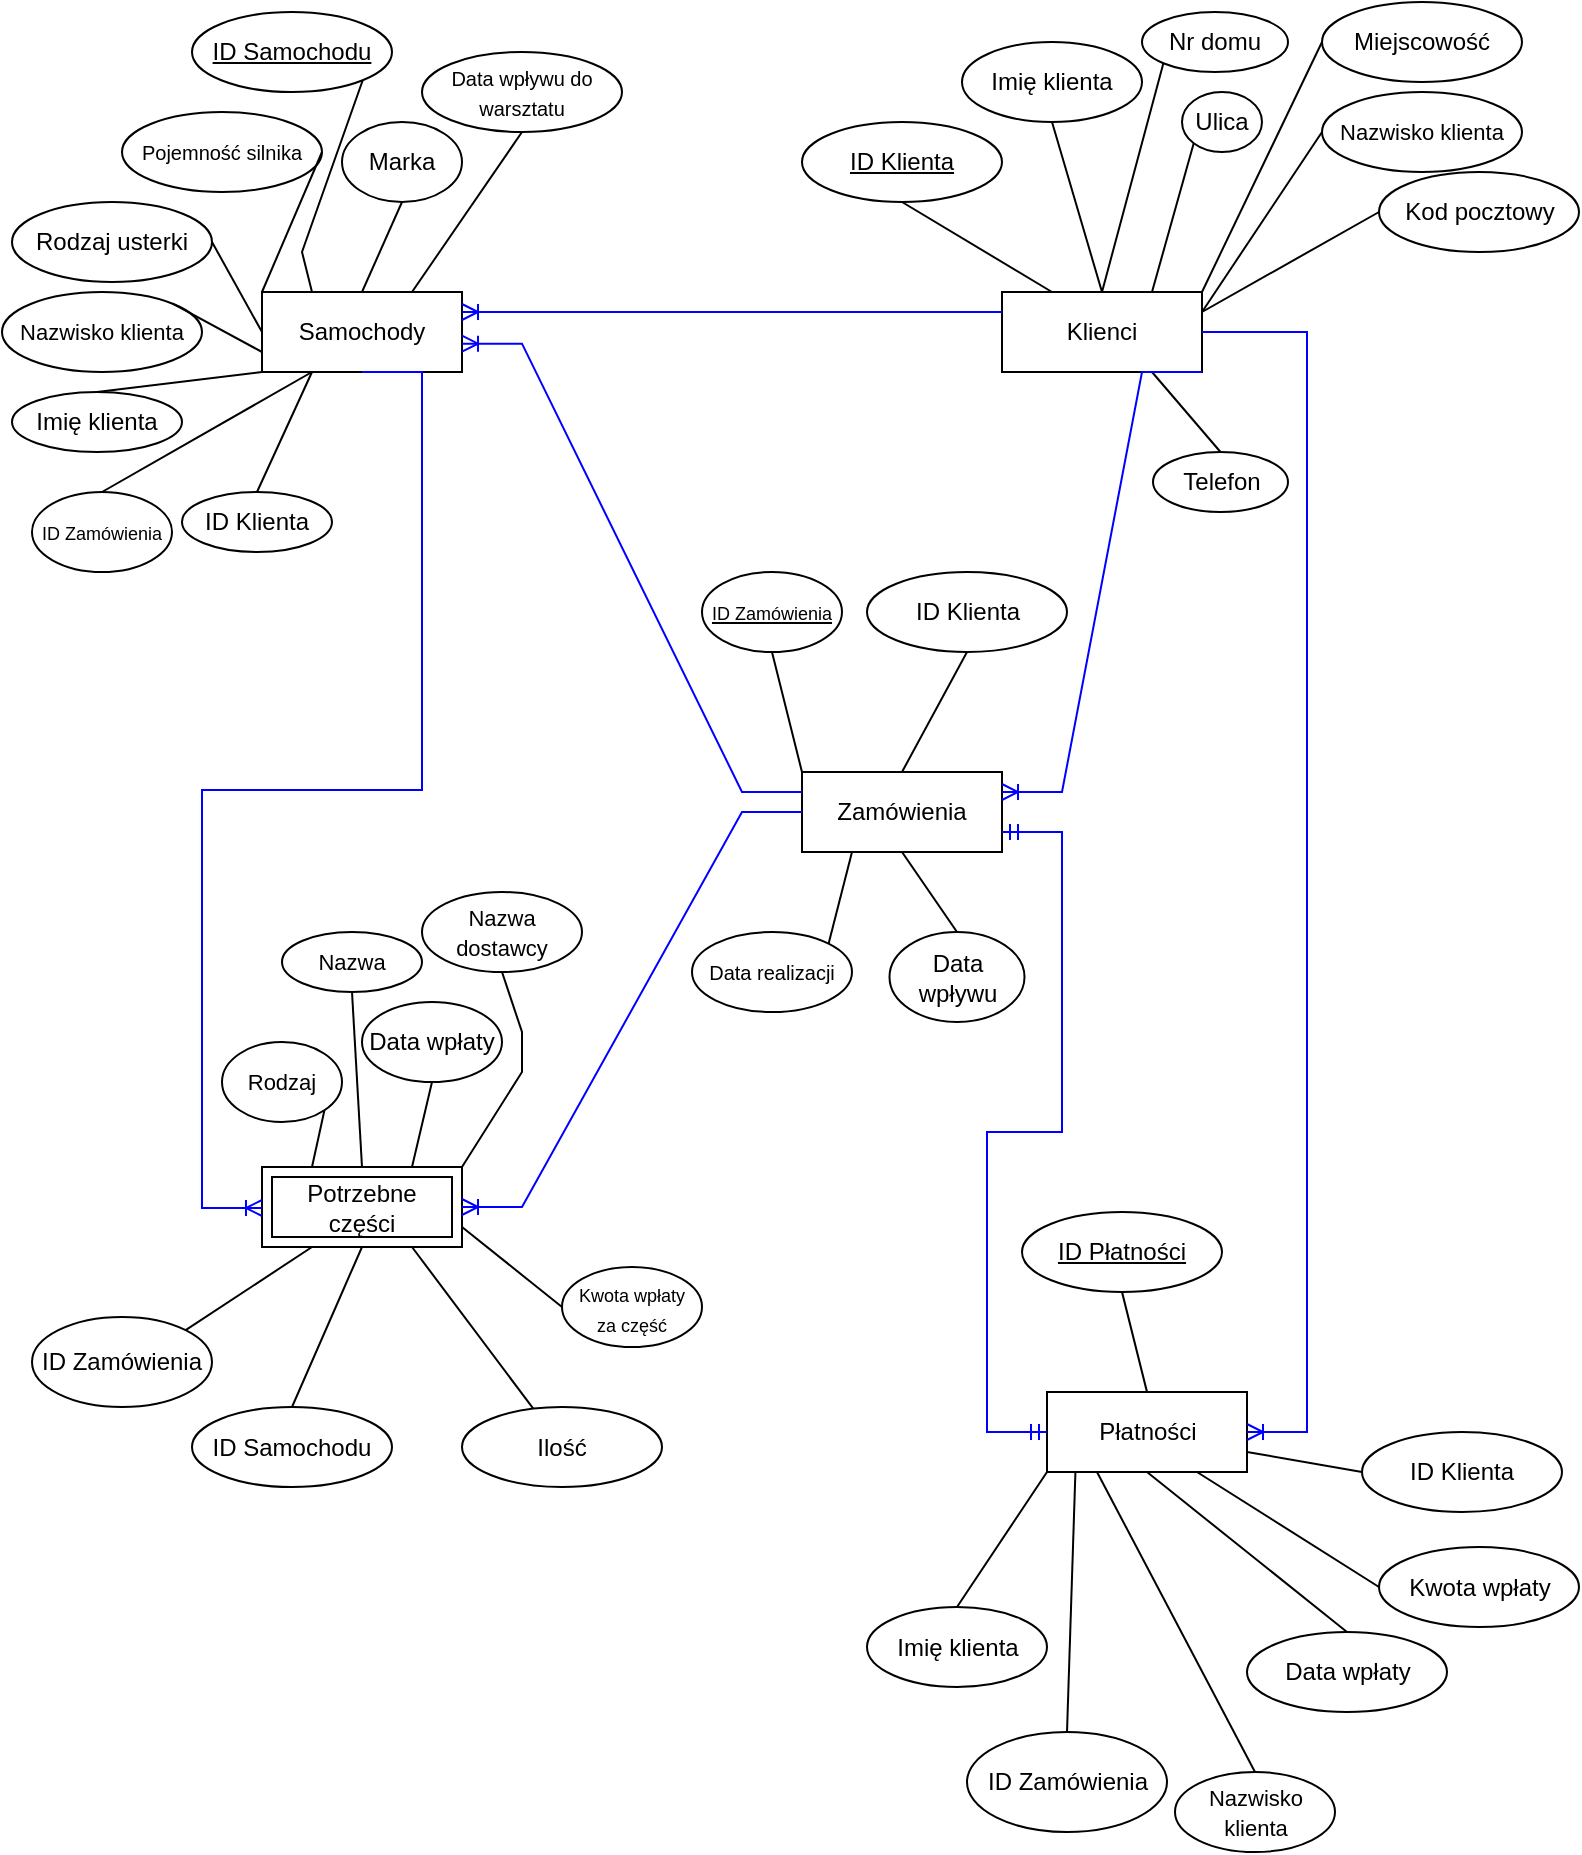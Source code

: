 <mxfile version="21.0.6" type="github">
  <diagram name="Strona-1" id="F8oV4jsJ2x3jr4TYLexN">
    <mxGraphModel dx="1302" dy="698" grid="1" gridSize="10" guides="1" tooltips="1" connect="1" arrows="1" fold="1" page="1" pageScale="1" pageWidth="827" pageHeight="1169" math="0" shadow="0">
      <root>
        <mxCell id="0" />
        <mxCell id="1" parent="0" />
        <mxCell id="8BU4dVcqjI0_ThXPmGBu-2" value="Samochody" style="whiteSpace=wrap;html=1;align=center;" vertex="1" parent="1">
          <mxGeometry x="130" y="150" width="100" height="40" as="geometry" />
        </mxCell>
        <mxCell id="8BU4dVcqjI0_ThXPmGBu-3" value="Marka" style="ellipse;whiteSpace=wrap;html=1;align=center;" vertex="1" parent="1">
          <mxGeometry x="170" y="65" width="60" height="40" as="geometry" />
        </mxCell>
        <mxCell id="8BU4dVcqjI0_ThXPmGBu-4" value="&lt;font style=&quot;font-size: 10px;&quot;&gt;Pojemność silnika&lt;/font&gt;" style="ellipse;whiteSpace=wrap;html=1;align=center;" vertex="1" parent="1">
          <mxGeometry x="60" y="60" width="100" height="40" as="geometry" />
        </mxCell>
        <mxCell id="8BU4dVcqjI0_ThXPmGBu-6" value="ID Samochodu" style="ellipse;whiteSpace=wrap;html=1;align=center;fontStyle=4;" vertex="1" parent="1">
          <mxGeometry x="95" y="10" width="100" height="40" as="geometry" />
        </mxCell>
        <mxCell id="8BU4dVcqjI0_ThXPmGBu-9" value="Rodzaj usterki" style="ellipse;whiteSpace=wrap;html=1;align=center;" vertex="1" parent="1">
          <mxGeometry x="5" y="105" width="100" height="40" as="geometry" />
        </mxCell>
        <mxCell id="8BU4dVcqjI0_ThXPmGBu-10" value="ID Klienta" style="ellipse;whiteSpace=wrap;html=1;align=center;" vertex="1" parent="1">
          <mxGeometry x="90" y="250" width="75" height="30" as="geometry" />
        </mxCell>
        <mxCell id="8BU4dVcqjI0_ThXPmGBu-11" value="Imię klienta" style="ellipse;whiteSpace=wrap;html=1;align=center;" vertex="1" parent="1">
          <mxGeometry x="5" y="200" width="85" height="30" as="geometry" />
        </mxCell>
        <mxCell id="8BU4dVcqjI0_ThXPmGBu-13" value="&lt;font style=&quot;font-size: 11px;&quot;&gt;Nazwisko klienta&lt;/font&gt;" style="ellipse;whiteSpace=wrap;html=1;align=center;" vertex="1" parent="1">
          <mxGeometry y="150" width="100" height="40" as="geometry" />
        </mxCell>
        <mxCell id="8BU4dVcqjI0_ThXPmGBu-17" value="" style="endArrow=none;html=1;rounded=0;entryX=0;entryY=0.75;entryDx=0;entryDy=0;exitX=1;exitY=0;exitDx=0;exitDy=0;" edge="1" parent="1" source="8BU4dVcqjI0_ThXPmGBu-13" target="8BU4dVcqjI0_ThXPmGBu-2">
          <mxGeometry width="50" height="50" relative="1" as="geometry">
            <mxPoint x="120" y="250" as="sourcePoint" />
            <mxPoint x="170" y="200" as="targetPoint" />
            <Array as="points" />
          </mxGeometry>
        </mxCell>
        <mxCell id="8BU4dVcqjI0_ThXPmGBu-18" value="" style="endArrow=none;html=1;rounded=0;entryX=0;entryY=0.5;entryDx=0;entryDy=0;exitX=1;exitY=0.5;exitDx=0;exitDy=0;" edge="1" parent="1" source="8BU4dVcqjI0_ThXPmGBu-9" target="8BU4dVcqjI0_ThXPmGBu-2">
          <mxGeometry width="50" height="50" relative="1" as="geometry">
            <mxPoint x="100" y="176" as="sourcePoint" />
            <mxPoint x="150" y="130" as="targetPoint" />
            <Array as="points" />
          </mxGeometry>
        </mxCell>
        <mxCell id="8BU4dVcqjI0_ThXPmGBu-19" value="" style="endArrow=none;html=1;rounded=0;entryX=0;entryY=0;entryDx=0;entryDy=0;exitX=1;exitY=0.5;exitDx=0;exitDy=0;" edge="1" parent="1" source="8BU4dVcqjI0_ThXPmGBu-4" target="8BU4dVcqjI0_ThXPmGBu-2">
          <mxGeometry width="50" height="50" relative="1" as="geometry">
            <mxPoint x="130" y="136" as="sourcePoint" />
            <mxPoint x="180" y="90" as="targetPoint" />
            <Array as="points" />
          </mxGeometry>
        </mxCell>
        <mxCell id="8BU4dVcqjI0_ThXPmGBu-20" value="" style="endArrow=none;html=1;rounded=0;exitX=1;exitY=1;exitDx=0;exitDy=0;entryX=0.25;entryY=0;entryDx=0;entryDy=0;" edge="1" parent="1" source="8BU4dVcqjI0_ThXPmGBu-6" target="8BU4dVcqjI0_ThXPmGBu-2">
          <mxGeometry width="50" height="50" relative="1" as="geometry">
            <mxPoint x="120" y="126" as="sourcePoint" />
            <mxPoint x="180" y="120" as="targetPoint" />
            <Array as="points">
              <mxPoint x="150" y="130" />
            </Array>
          </mxGeometry>
        </mxCell>
        <mxCell id="8BU4dVcqjI0_ThXPmGBu-21" value="" style="endArrow=none;html=1;rounded=0;entryX=0.5;entryY=1;entryDx=0;entryDy=0;exitX=0.5;exitY=0;exitDx=0;exitDy=0;" edge="1" parent="1" source="8BU4dVcqjI0_ThXPmGBu-2" target="8BU4dVcqjI0_ThXPmGBu-3">
          <mxGeometry width="50" height="50" relative="1" as="geometry">
            <mxPoint x="170" y="140" as="sourcePoint" />
            <mxPoint x="230" y="104" as="targetPoint" />
            <Array as="points" />
          </mxGeometry>
        </mxCell>
        <mxCell id="8BU4dVcqjI0_ThXPmGBu-23" value="" style="endArrow=none;html=1;rounded=0;entryX=0.5;entryY=0;entryDx=0;entryDy=0;exitX=0.25;exitY=1;exitDx=0;exitDy=0;" edge="1" parent="1" source="8BU4dVcqjI0_ThXPmGBu-2" target="8BU4dVcqjI0_ThXPmGBu-10">
          <mxGeometry width="50" height="50" relative="1" as="geometry">
            <mxPoint x="180" y="210" as="sourcePoint" />
            <mxPoint x="300" y="144" as="targetPoint" />
            <Array as="points" />
          </mxGeometry>
        </mxCell>
        <mxCell id="8BU4dVcqjI0_ThXPmGBu-24" value="" style="endArrow=none;html=1;rounded=0;entryX=0;entryY=1;entryDx=0;entryDy=0;exitX=0.5;exitY=0;exitDx=0;exitDy=0;" edge="1" parent="1" source="8BU4dVcqjI0_ThXPmGBu-11" target="8BU4dVcqjI0_ThXPmGBu-2">
          <mxGeometry width="50" height="50" relative="1" as="geometry">
            <mxPoint x="175" y="246" as="sourcePoint" />
            <mxPoint x="225" y="200" as="targetPoint" />
            <Array as="points" />
          </mxGeometry>
        </mxCell>
        <mxCell id="8BU4dVcqjI0_ThXPmGBu-25" value="&lt;font style=&quot;font-size: 10px;&quot;&gt;Data wpływu do warsztatu&lt;/font&gt;" style="ellipse;whiteSpace=wrap;html=1;align=center;" vertex="1" parent="1">
          <mxGeometry x="210" y="30" width="100" height="40" as="geometry" />
        </mxCell>
        <mxCell id="8BU4dVcqjI0_ThXPmGBu-27" value="" style="endArrow=none;html=1;rounded=0;exitX=0.75;exitY=0;exitDx=0;exitDy=0;fontStyle=1;entryX=0.5;entryY=1;entryDx=0;entryDy=0;" edge="1" parent="1" source="8BU4dVcqjI0_ThXPmGBu-2" target="8BU4dVcqjI0_ThXPmGBu-25">
          <mxGeometry width="50" height="50" relative="1" as="geometry">
            <mxPoint x="190" y="136" as="sourcePoint" />
            <mxPoint x="250" y="60" as="targetPoint" />
            <Array as="points" />
          </mxGeometry>
        </mxCell>
        <mxCell id="8BU4dVcqjI0_ThXPmGBu-28" value="Klienci" style="whiteSpace=wrap;html=1;align=center;" vertex="1" parent="1">
          <mxGeometry x="500" y="150" width="100" height="40" as="geometry" />
        </mxCell>
        <mxCell id="8BU4dVcqjI0_ThXPmGBu-29" value="Imię klienta" style="ellipse;whiteSpace=wrap;html=1;align=center;" vertex="1" parent="1">
          <mxGeometry x="480" y="25" width="90" height="40" as="geometry" />
        </mxCell>
        <mxCell id="8BU4dVcqjI0_ThXPmGBu-31" value="&lt;font style=&quot;font-size: 11px;&quot;&gt;Nazwisko klienta&lt;/font&gt;" style="ellipse;whiteSpace=wrap;html=1;align=center;" vertex="1" parent="1">
          <mxGeometry x="660" y="50" width="100" height="40" as="geometry" />
        </mxCell>
        <mxCell id="8BU4dVcqjI0_ThXPmGBu-32" value="" style="endArrow=none;html=1;rounded=0;entryX=0;entryY=0.5;entryDx=0;entryDy=0;exitX=1;exitY=0.25;exitDx=0;exitDy=0;" edge="1" parent="1" source="8BU4dVcqjI0_ThXPmGBu-28" target="8BU4dVcqjI0_ThXPmGBu-31">
          <mxGeometry width="50" height="50" relative="1" as="geometry">
            <mxPoint x="640" y="214" as="sourcePoint" />
            <mxPoint x="675" y="230" as="targetPoint" />
            <Array as="points" />
          </mxGeometry>
        </mxCell>
        <mxCell id="8BU4dVcqjI0_ThXPmGBu-33" value="" style="endArrow=none;html=1;rounded=0;entryX=0.5;entryY=1;entryDx=0;entryDy=0;exitX=0.5;exitY=0;exitDx=0;exitDy=0;" edge="1" parent="1" source="8BU4dVcqjI0_ThXPmGBu-28" target="8BU4dVcqjI0_ThXPmGBu-29">
          <mxGeometry width="50" height="50" relative="1" as="geometry">
            <mxPoint x="565" y="114" as="sourcePoint" />
            <mxPoint x="600" y="130" as="targetPoint" />
            <Array as="points" />
          </mxGeometry>
        </mxCell>
        <mxCell id="8BU4dVcqjI0_ThXPmGBu-34" value="ID Klienta" style="ellipse;whiteSpace=wrap;html=1;align=center;fontStyle=4" vertex="1" parent="1">
          <mxGeometry x="400" y="65" width="100" height="40" as="geometry" />
        </mxCell>
        <mxCell id="8BU4dVcqjI0_ThXPmGBu-35" value="" style="endArrow=none;html=1;rounded=0;entryX=0.5;entryY=1;entryDx=0;entryDy=0;exitX=0.25;exitY=0;exitDx=0;exitDy=0;" edge="1" parent="1" source="8BU4dVcqjI0_ThXPmGBu-28" target="8BU4dVcqjI0_ThXPmGBu-34">
          <mxGeometry width="50" height="50" relative="1" as="geometry">
            <mxPoint x="470" y="153" as="sourcePoint" />
            <mxPoint x="490" y="107" as="targetPoint" />
            <Array as="points" />
          </mxGeometry>
        </mxCell>
        <mxCell id="8BU4dVcqjI0_ThXPmGBu-36" value="Telefon" style="ellipse;whiteSpace=wrap;html=1;align=center;" vertex="1" parent="1">
          <mxGeometry x="575.5" y="230" width="67.5" height="30" as="geometry" />
        </mxCell>
        <mxCell id="8BU4dVcqjI0_ThXPmGBu-37" value="" style="endArrow=none;html=1;rounded=0;entryX=0.75;entryY=1;entryDx=0;entryDy=0;exitX=0.5;exitY=0;exitDx=0;exitDy=0;" edge="1" parent="1" source="8BU4dVcqjI0_ThXPmGBu-36" target="8BU4dVcqjI0_ThXPmGBu-28">
          <mxGeometry width="50" height="50" relative="1" as="geometry">
            <mxPoint x="570" y="246" as="sourcePoint" />
            <mxPoint x="590" y="200" as="targetPoint" />
            <Array as="points" />
          </mxGeometry>
        </mxCell>
        <mxCell id="8BU4dVcqjI0_ThXPmGBu-38" value="Kod pocztowy" style="ellipse;whiteSpace=wrap;html=1;align=center;" vertex="1" parent="1">
          <mxGeometry x="688.5" y="90" width="100" height="40" as="geometry" />
        </mxCell>
        <mxCell id="8BU4dVcqjI0_ThXPmGBu-39" value="" style="endArrow=none;html=1;rounded=0;entryX=1;entryY=0.25;entryDx=0;entryDy=0;exitX=0;exitY=0.5;exitDx=0;exitDy=0;" edge="1" parent="1" source="8BU4dVcqjI0_ThXPmGBu-38" target="8BU4dVcqjI0_ThXPmGBu-28">
          <mxGeometry width="50" height="50" relative="1" as="geometry">
            <mxPoint x="645" y="220" as="sourcePoint" />
            <mxPoint x="615" y="180" as="targetPoint" />
            <Array as="points" />
          </mxGeometry>
        </mxCell>
        <mxCell id="8BU4dVcqjI0_ThXPmGBu-40" value="Miejscowość" style="ellipse;whiteSpace=wrap;html=1;align=center;" vertex="1" parent="1">
          <mxGeometry x="660" y="5" width="100" height="40" as="geometry" />
        </mxCell>
        <mxCell id="8BU4dVcqjI0_ThXPmGBu-41" value="" style="endArrow=none;html=1;rounded=0;entryX=1;entryY=0;entryDx=0;entryDy=0;exitX=0;exitY=0.5;exitDx=0;exitDy=0;" edge="1" parent="1" source="8BU4dVcqjI0_ThXPmGBu-40" target="8BU4dVcqjI0_ThXPmGBu-28">
          <mxGeometry width="50" height="50" relative="1" as="geometry">
            <mxPoint x="700" y="140" as="sourcePoint" />
            <mxPoint x="590" y="130" as="targetPoint" />
            <Array as="points" />
          </mxGeometry>
        </mxCell>
        <mxCell id="8BU4dVcqjI0_ThXPmGBu-45" value="Ulica" style="ellipse;whiteSpace=wrap;html=1;align=center;" vertex="1" parent="1">
          <mxGeometry x="590" y="50" width="40" height="30" as="geometry" />
        </mxCell>
        <mxCell id="8BU4dVcqjI0_ThXPmGBu-46" value="" style="endArrow=none;html=1;rounded=0;entryX=0.75;entryY=0;entryDx=0;entryDy=0;exitX=0;exitY=1;exitDx=0;exitDy=0;" edge="1" parent="1" source="8BU4dVcqjI0_ThXPmGBu-45" target="8BU4dVcqjI0_ThXPmGBu-28">
          <mxGeometry width="50" height="50" relative="1" as="geometry">
            <mxPoint x="720" y="90" as="sourcePoint" />
            <mxPoint x="593" y="140" as="targetPoint" />
            <Array as="points" />
          </mxGeometry>
        </mxCell>
        <mxCell id="8BU4dVcqjI0_ThXPmGBu-48" value="Nr domu" style="ellipse;whiteSpace=wrap;html=1;align=center;" vertex="1" parent="1">
          <mxGeometry x="570" y="10" width="73" height="30" as="geometry" />
        </mxCell>
        <mxCell id="8BU4dVcqjI0_ThXPmGBu-49" value="" style="endArrow=none;html=1;rounded=0;entryX=0.5;entryY=0;entryDx=0;entryDy=0;exitX=0;exitY=1;exitDx=0;exitDy=0;" edge="1" parent="1" source="8BU4dVcqjI0_ThXPmGBu-48" target="8BU4dVcqjI0_ThXPmGBu-28">
          <mxGeometry width="50" height="50" relative="1" as="geometry">
            <mxPoint x="640" y="80" as="sourcePoint" />
            <mxPoint x="570" y="120" as="targetPoint" />
            <Array as="points" />
          </mxGeometry>
        </mxCell>
        <mxCell id="8BU4dVcqjI0_ThXPmGBu-50" value="Płatności" style="whiteSpace=wrap;html=1;align=center;" vertex="1" parent="1">
          <mxGeometry x="522.5" y="700" width="100" height="40" as="geometry" />
        </mxCell>
        <mxCell id="8BU4dVcqjI0_ThXPmGBu-53" value="ID Płatności" style="ellipse;whiteSpace=wrap;html=1;align=center;fontStyle=4" vertex="1" parent="1">
          <mxGeometry x="510" y="610" width="100" height="40" as="geometry" />
        </mxCell>
        <mxCell id="8BU4dVcqjI0_ThXPmGBu-54" value="ID Klienta" style="ellipse;whiteSpace=wrap;html=1;align=center;fontStyle=0" vertex="1" parent="1">
          <mxGeometry x="680" y="720" width="100" height="40" as="geometry" />
        </mxCell>
        <mxCell id="8BU4dVcqjI0_ThXPmGBu-55" value="" style="endArrow=none;html=1;rounded=0;exitX=0.5;exitY=0;exitDx=0;exitDy=0;entryX=0.5;entryY=1;entryDx=0;entryDy=0;" edge="1" parent="1" source="8BU4dVcqjI0_ThXPmGBu-50" target="8BU4dVcqjI0_ThXPmGBu-53">
          <mxGeometry width="50" height="50" relative="1" as="geometry">
            <mxPoint x="547.5" y="680" as="sourcePoint" />
            <mxPoint x="492.5" y="580" as="targetPoint" />
            <Array as="points" />
          </mxGeometry>
        </mxCell>
        <mxCell id="8BU4dVcqjI0_ThXPmGBu-56" value="" style="endArrow=none;html=1;rounded=0;entryX=1;entryY=0.75;entryDx=0;entryDy=0;exitX=0;exitY=0.5;exitDx=0;exitDy=0;" edge="1" parent="1" source="8BU4dVcqjI0_ThXPmGBu-54" target="8BU4dVcqjI0_ThXPmGBu-50">
          <mxGeometry width="50" height="50" relative="1" as="geometry">
            <mxPoint x="682.5" y="737.5" as="sourcePoint" />
            <mxPoint x="595.5" y="770" as="targetPoint" />
            <Array as="points" />
          </mxGeometry>
        </mxCell>
        <mxCell id="8BU4dVcqjI0_ThXPmGBu-57" value="Kwota wpłaty" style="ellipse;whiteSpace=wrap;html=1;align=center;fontStyle=0" vertex="1" parent="1">
          <mxGeometry x="688.5" y="777.5" width="100" height="40" as="geometry" />
        </mxCell>
        <mxCell id="8BU4dVcqjI0_ThXPmGBu-58" value="" style="endArrow=none;html=1;rounded=0;exitX=0;exitY=0.5;exitDx=0;exitDy=0;entryX=0.75;entryY=1;entryDx=0;entryDy=0;" edge="1" parent="1" source="8BU4dVcqjI0_ThXPmGBu-57" target="8BU4dVcqjI0_ThXPmGBu-50">
          <mxGeometry width="50" height="50" relative="1" as="geometry">
            <mxPoint x="682.5" y="797.5" as="sourcePoint" />
            <mxPoint x="582.5" y="770" as="targetPoint" />
            <Array as="points" />
          </mxGeometry>
        </mxCell>
        <mxCell id="8BU4dVcqjI0_ThXPmGBu-59" value="Data wpłaty" style="ellipse;whiteSpace=wrap;html=1;align=center;fontStyle=0" vertex="1" parent="1">
          <mxGeometry x="622.5" y="820" width="100" height="40" as="geometry" />
        </mxCell>
        <mxCell id="8BU4dVcqjI0_ThXPmGBu-60" value="" style="endArrow=none;html=1;rounded=0;exitX=0.5;exitY=0;exitDx=0;exitDy=0;entryX=0.5;entryY=1;entryDx=0;entryDy=0;" edge="1" parent="1" source="8BU4dVcqjI0_ThXPmGBu-59" target="8BU4dVcqjI0_ThXPmGBu-50">
          <mxGeometry width="50" height="50" relative="1" as="geometry">
            <mxPoint x="690.5" y="800" as="sourcePoint" />
            <mxPoint x="555.5" y="760" as="targetPoint" />
            <Array as="points" />
          </mxGeometry>
        </mxCell>
        <mxCell id="8BU4dVcqjI0_ThXPmGBu-61" value="Imię klienta" style="ellipse;whiteSpace=wrap;html=1;align=center;" vertex="1" parent="1">
          <mxGeometry x="432.5" y="807.5" width="90" height="40" as="geometry" />
        </mxCell>
        <mxCell id="8BU4dVcqjI0_ThXPmGBu-63" value="&lt;font style=&quot;font-size: 11px;&quot;&gt;Nazwisko klienta&lt;/font&gt;" style="ellipse;whiteSpace=wrap;html=1;align=center;" vertex="1" parent="1">
          <mxGeometry x="586.5" y="890" width="80" height="40" as="geometry" />
        </mxCell>
        <mxCell id="8BU4dVcqjI0_ThXPmGBu-64" value="" style="endArrow=none;html=1;rounded=0;exitX=0;exitY=1;exitDx=0;exitDy=0;entryX=0.5;entryY=0;entryDx=0;entryDy=0;" edge="1" parent="1" source="8BU4dVcqjI0_ThXPmGBu-50" target="8BU4dVcqjI0_ThXPmGBu-61">
          <mxGeometry width="50" height="50" relative="1" as="geometry">
            <mxPoint x="592.5" y="837.5" as="sourcePoint" />
            <mxPoint x="472.5" y="807.5" as="targetPoint" />
            <Array as="points" />
          </mxGeometry>
        </mxCell>
        <mxCell id="8BU4dVcqjI0_ThXPmGBu-65" value="" style="endArrow=none;html=1;rounded=0;exitX=0.5;exitY=0;exitDx=0;exitDy=0;entryX=0.25;entryY=1;entryDx=0;entryDy=0;" edge="1" parent="1" source="8BU4dVcqjI0_ThXPmGBu-63" target="8BU4dVcqjI0_ThXPmGBu-50">
          <mxGeometry width="50" height="50" relative="1" as="geometry">
            <mxPoint x="659.5" y="840" as="sourcePoint" />
            <mxPoint x="547.5" y="747.5" as="targetPoint" />
            <Array as="points" />
          </mxGeometry>
        </mxCell>
        <mxCell id="8BU4dVcqjI0_ThXPmGBu-66" value="Zamówienia" style="whiteSpace=wrap;html=1;align=center;" vertex="1" parent="1">
          <mxGeometry x="400" y="390" width="100" height="40" as="geometry" />
        </mxCell>
        <mxCell id="8BU4dVcqjI0_ThXPmGBu-67" value="&lt;font style=&quot;font-size: 9px;&quot;&gt;ID Zamówienia&lt;/font&gt;" style="ellipse;whiteSpace=wrap;html=1;align=center;fontStyle=4" vertex="1" parent="1">
          <mxGeometry x="350" y="290" width="70" height="40" as="geometry" />
        </mxCell>
        <mxCell id="8BU4dVcqjI0_ThXPmGBu-70" value="&lt;span style=&quot;font-size: 11px;&quot;&gt;Rodzaj&lt;/span&gt;" style="ellipse;whiteSpace=wrap;html=1;align=center;" vertex="1" parent="1">
          <mxGeometry x="110" y="525" width="60" height="40" as="geometry" />
        </mxCell>
        <mxCell id="8BU4dVcqjI0_ThXPmGBu-71" value="&lt;font style=&quot;font-size: 11px;&quot;&gt;Nazwa&lt;/font&gt;" style="ellipse;whiteSpace=wrap;html=1;align=center;" vertex="1" parent="1">
          <mxGeometry x="140" y="470" width="70" height="30" as="geometry" />
        </mxCell>
        <mxCell id="8BU4dVcqjI0_ThXPmGBu-72" value="Potrzebne części" style="shape=ext;margin=3;double=1;whiteSpace=wrap;html=1;align=center;" vertex="1" parent="1">
          <mxGeometry x="130" y="587.5" width="100" height="40" as="geometry" />
        </mxCell>
        <mxCell id="8BU4dVcqjI0_ThXPmGBu-74" value="&lt;span style=&quot;font-size: 11px;&quot;&gt;Nazwa dostawcy&lt;/span&gt;" style="ellipse;whiteSpace=wrap;html=1;align=center;" vertex="1" parent="1">
          <mxGeometry x="210" y="450" width="80" height="40" as="geometry" />
        </mxCell>
        <mxCell id="8BU4dVcqjI0_ThXPmGBu-75" value="ID Zamówienia" style="ellipse;whiteSpace=wrap;html=1;align=center;" vertex="1" parent="1">
          <mxGeometry x="15" y="662.5" width="90" height="45" as="geometry" />
        </mxCell>
        <mxCell id="8BU4dVcqjI0_ThXPmGBu-76" value="&lt;font style=&quot;font-size: 9px;&quot;&gt;Kwota wpłaty&lt;br&gt;za część&lt;/font&gt;" style="ellipse;whiteSpace=wrap;html=1;align=center;" vertex="1" parent="1">
          <mxGeometry x="280" y="637.5" width="70" height="40" as="geometry" />
        </mxCell>
        <mxCell id="8BU4dVcqjI0_ThXPmGBu-78" value="Data wpłaty" style="ellipse;whiteSpace=wrap;html=1;align=center;fontStyle=0" vertex="1" parent="1">
          <mxGeometry x="180" y="505" width="70" height="40" as="geometry" />
        </mxCell>
        <mxCell id="8BU4dVcqjI0_ThXPmGBu-79" value="&lt;font style=&quot;font-size: 10px;&quot;&gt;Data realizacji&lt;/font&gt;" style="ellipse;whiteSpace=wrap;html=1;align=center;" vertex="1" parent="1">
          <mxGeometry x="345" y="470" width="80" height="40" as="geometry" />
        </mxCell>
        <mxCell id="8BU4dVcqjI0_ThXPmGBu-80" value="Data wpływu" style="ellipse;whiteSpace=wrap;html=1;align=center;" vertex="1" parent="1">
          <mxGeometry x="443.75" y="470" width="67.5" height="45" as="geometry" />
        </mxCell>
        <mxCell id="8BU4dVcqjI0_ThXPmGBu-84" value="ID Klienta" style="ellipse;whiteSpace=wrap;html=1;align=center;fontStyle=0" vertex="1" parent="1">
          <mxGeometry x="432.5" y="290" width="100" height="40" as="geometry" />
        </mxCell>
        <mxCell id="8BU4dVcqjI0_ThXPmGBu-85" value="ID Zamówienia" style="ellipse;whiteSpace=wrap;html=1;align=center;fontStyle=0" vertex="1" parent="1">
          <mxGeometry x="482.5" y="870" width="100" height="50" as="geometry" />
        </mxCell>
        <mxCell id="8BU4dVcqjI0_ThXPmGBu-86" value="" style="endArrow=none;html=1;rounded=0;exitX=0.5;exitY=0;exitDx=0;exitDy=0;entryX=0.142;entryY=1.006;entryDx=0;entryDy=0;entryPerimeter=0;" edge="1" parent="1" source="8BU4dVcqjI0_ThXPmGBu-85" target="8BU4dVcqjI0_ThXPmGBu-50">
          <mxGeometry width="50" height="50" relative="1" as="geometry">
            <mxPoint x="607" y="900" as="sourcePoint" />
            <mxPoint x="518" y="750" as="targetPoint" />
            <Array as="points" />
          </mxGeometry>
        </mxCell>
        <mxCell id="8BU4dVcqjI0_ThXPmGBu-87" value="" style="endArrow=none;html=1;rounded=0;entryX=0.25;entryY=1;entryDx=0;entryDy=0;exitX=1;exitY=0;exitDx=0;exitDy=0;" edge="1" parent="1" source="8BU4dVcqjI0_ThXPmGBu-75" target="8BU4dVcqjI0_ThXPmGBu-72">
          <mxGeometry width="50" height="50" relative="1" as="geometry">
            <mxPoint x="140" y="693.5" as="sourcePoint" />
            <mxPoint x="180" y="647.5" as="targetPoint" />
            <Array as="points" />
          </mxGeometry>
        </mxCell>
        <mxCell id="8BU4dVcqjI0_ThXPmGBu-88" value="" style="endArrow=none;html=1;rounded=0;entryX=0.25;entryY=0;entryDx=0;entryDy=0;exitX=1;exitY=1;exitDx=0;exitDy=0;" edge="1" parent="1" source="8BU4dVcqjI0_ThXPmGBu-70" target="8BU4dVcqjI0_ThXPmGBu-72">
          <mxGeometry width="50" height="50" relative="1" as="geometry">
            <mxPoint x="90" y="593.5" as="sourcePoint" />
            <mxPoint x="130" y="547.5" as="targetPoint" />
            <Array as="points" />
          </mxGeometry>
        </mxCell>
        <mxCell id="8BU4dVcqjI0_ThXPmGBu-89" value="" style="endArrow=none;html=1;rounded=0;entryX=0.5;entryY=0;entryDx=0;entryDy=0;exitX=0.5;exitY=1;exitDx=0;exitDy=0;" edge="1" parent="1" source="8BU4dVcqjI0_ThXPmGBu-71" target="8BU4dVcqjI0_ThXPmGBu-72">
          <mxGeometry width="50" height="50" relative="1" as="geometry">
            <mxPoint x="145" y="473.5" as="sourcePoint" />
            <mxPoint x="185" y="427.5" as="targetPoint" />
            <Array as="points" />
          </mxGeometry>
        </mxCell>
        <mxCell id="8BU4dVcqjI0_ThXPmGBu-90" value="" style="endArrow=none;html=1;rounded=0;entryX=0;entryY=0.5;entryDx=0;entryDy=0;exitX=1;exitY=0.75;exitDx=0;exitDy=0;" edge="1" parent="1" source="8BU4dVcqjI0_ThXPmGBu-72" target="8BU4dVcqjI0_ThXPmGBu-76">
          <mxGeometry width="50" height="50" relative="1" as="geometry">
            <mxPoint x="180" y="573.5" as="sourcePoint" />
            <mxPoint x="220" y="527.5" as="targetPoint" />
            <Array as="points" />
          </mxGeometry>
        </mxCell>
        <mxCell id="8BU4dVcqjI0_ThXPmGBu-91" value="" style="endArrow=none;html=1;rounded=0;entryX=0.5;entryY=1;entryDx=0;entryDy=0;exitX=1;exitY=0;exitDx=0;exitDy=0;" edge="1" parent="1" source="8BU4dVcqjI0_ThXPmGBu-72" target="8BU4dVcqjI0_ThXPmGBu-74">
          <mxGeometry width="50" height="50" relative="1" as="geometry">
            <mxPoint x="260" y="613.5" as="sourcePoint" />
            <mxPoint x="300" y="567.5" as="targetPoint" />
            <Array as="points">
              <mxPoint x="260" y="540" />
              <mxPoint x="260" y="520" />
            </Array>
          </mxGeometry>
        </mxCell>
        <mxCell id="8BU4dVcqjI0_ThXPmGBu-92" value="" style="endArrow=none;html=1;rounded=0;entryX=0.5;entryY=1;entryDx=0;entryDy=0;exitX=0.75;exitY=0;exitDx=0;exitDy=0;" edge="1" parent="1" source="8BU4dVcqjI0_ThXPmGBu-72" target="8BU4dVcqjI0_ThXPmGBu-78">
          <mxGeometry width="50" height="50" relative="1" as="geometry">
            <mxPoint x="200" y="587.5" as="sourcePoint" />
            <mxPoint x="240" y="541.5" as="targetPoint" />
            <Array as="points" />
          </mxGeometry>
        </mxCell>
        <mxCell id="8BU4dVcqjI0_ThXPmGBu-93" value="" style="endArrow=none;html=1;rounded=0;entryX=0;entryY=0;entryDx=0;entryDy=0;exitX=0.5;exitY=1;exitDx=0;exitDy=0;" edge="1" parent="1" source="8BU4dVcqjI0_ThXPmGBu-67" target="8BU4dVcqjI0_ThXPmGBu-66">
          <mxGeometry width="50" height="50" relative="1" as="geometry">
            <mxPoint x="455" y="358" as="sourcePoint" />
            <mxPoint x="495" y="312" as="targetPoint" />
            <Array as="points" />
          </mxGeometry>
        </mxCell>
        <mxCell id="8BU4dVcqjI0_ThXPmGBu-94" value="" style="endArrow=none;html=1;rounded=0;entryX=0.25;entryY=1;entryDx=0;entryDy=0;exitX=1;exitY=0;exitDx=0;exitDy=0;" edge="1" parent="1" source="8BU4dVcqjI0_ThXPmGBu-79" target="8BU4dVcqjI0_ThXPmGBu-66">
          <mxGeometry width="50" height="50" relative="1" as="geometry">
            <mxPoint x="515" y="470" as="sourcePoint" />
            <mxPoint x="555" y="424" as="targetPoint" />
            <Array as="points" />
          </mxGeometry>
        </mxCell>
        <mxCell id="8BU4dVcqjI0_ThXPmGBu-95" value="" style="endArrow=none;html=1;rounded=0;exitX=0.5;exitY=0;exitDx=0;exitDy=0;entryX=0.5;entryY=1;entryDx=0;entryDy=0;" edge="1" parent="1" source="8BU4dVcqjI0_ThXPmGBu-80" target="8BU4dVcqjI0_ThXPmGBu-66">
          <mxGeometry width="50" height="50" relative="1" as="geometry">
            <mxPoint x="605" y="450" as="sourcePoint" />
            <mxPoint x="645" y="394" as="targetPoint" />
            <Array as="points" />
          </mxGeometry>
        </mxCell>
        <mxCell id="8BU4dVcqjI0_ThXPmGBu-99" value="" style="endArrow=none;html=1;rounded=0;exitX=0.5;exitY=0;exitDx=0;exitDy=0;entryX=0.5;entryY=1;entryDx=0;entryDy=0;" edge="1" parent="1" source="8BU4dVcqjI0_ThXPmGBu-66" target="8BU4dVcqjI0_ThXPmGBu-84">
          <mxGeometry width="50" height="50" relative="1" as="geometry">
            <mxPoint x="448" y="330" as="sourcePoint" />
            <mxPoint x="517" y="310" as="targetPoint" />
            <Array as="points" />
          </mxGeometry>
        </mxCell>
        <mxCell id="8BU4dVcqjI0_ThXPmGBu-115" value="" style="edgeStyle=entityRelationEdgeStyle;fontSize=12;html=1;endArrow=ERoneToMany;rounded=0;exitX=1;exitY=1;exitDx=0;exitDy=0;strokeColor=#0000FF;entryX=1;entryY=0.25;entryDx=0;entryDy=0;" edge="1" parent="1" source="8BU4dVcqjI0_ThXPmGBu-28" target="8BU4dVcqjI0_ThXPmGBu-66">
          <mxGeometry width="100" height="100" relative="1" as="geometry">
            <mxPoint x="610" y="180" as="sourcePoint" />
            <mxPoint x="340" y="370" as="targetPoint" />
          </mxGeometry>
        </mxCell>
        <mxCell id="8BU4dVcqjI0_ThXPmGBu-116" value="" style="edgeStyle=entityRelationEdgeStyle;fontSize=12;html=1;endArrow=ERoneToMany;rounded=0;exitX=0;exitY=0.25;exitDx=0;exitDy=0;entryX=1;entryY=0.646;entryDx=0;entryDy=0;entryPerimeter=0;strokeColor=#0000FF;" edge="1" parent="1" source="8BU4dVcqjI0_ThXPmGBu-66" target="8BU4dVcqjI0_ThXPmGBu-2">
          <mxGeometry width="100" height="100" relative="1" as="geometry">
            <mxPoint x="280" y="170.0" as="sourcePoint" />
            <mxPoint x="135" y="330.0" as="targetPoint" />
          </mxGeometry>
        </mxCell>
        <mxCell id="8BU4dVcqjI0_ThXPmGBu-117" value="" style="edgeStyle=entityRelationEdgeStyle;fontSize=12;html=1;endArrow=ERoneToMany;rounded=0;entryX=1;entryY=0.25;entryDx=0;entryDy=0;exitX=0;exitY=0.25;exitDx=0;exitDy=0;strokeColor=#0000FF;" edge="1" parent="1" source="8BU4dVcqjI0_ThXPmGBu-28" target="8BU4dVcqjI0_ThXPmGBu-2">
          <mxGeometry width="100" height="100" relative="1" as="geometry">
            <mxPoint x="380" y="210" as="sourcePoint" />
            <mxPoint x="360" y="165" as="targetPoint" />
          </mxGeometry>
        </mxCell>
        <mxCell id="8BU4dVcqjI0_ThXPmGBu-118" value="&lt;font style=&quot;font-size: 9px;&quot;&gt;ID Zamówienia&lt;/font&gt;" style="ellipse;whiteSpace=wrap;html=1;align=center;fontStyle=0" vertex="1" parent="1">
          <mxGeometry x="15" y="250" width="70" height="40" as="geometry" />
        </mxCell>
        <mxCell id="8BU4dVcqjI0_ThXPmGBu-119" value="" style="endArrow=none;html=1;rounded=0;entryX=0.25;entryY=1;entryDx=0;entryDy=0;exitX=0.5;exitY=0;exitDx=0;exitDy=0;" edge="1" parent="1" source="8BU4dVcqjI0_ThXPmGBu-118" target="8BU4dVcqjI0_ThXPmGBu-2">
          <mxGeometry width="50" height="50" relative="1" as="geometry">
            <mxPoint x="140" y="300" as="sourcePoint" />
            <mxPoint x="225" y="190" as="targetPoint" />
            <Array as="points" />
          </mxGeometry>
        </mxCell>
        <mxCell id="8BU4dVcqjI0_ThXPmGBu-120" value="ID Samochodu" style="ellipse;whiteSpace=wrap;html=1;align=center;fontStyle=0;" vertex="1" parent="1">
          <mxGeometry x="95" y="707.5" width="100" height="40" as="geometry" />
        </mxCell>
        <mxCell id="8BU4dVcqjI0_ThXPmGBu-121" value="" style="endArrow=none;html=1;rounded=0;entryX=0.5;entryY=1;entryDx=0;entryDy=0;exitX=0.5;exitY=0;exitDx=0;exitDy=0;" edge="1" parent="1" source="8BU4dVcqjI0_ThXPmGBu-120" target="8BU4dVcqjI0_ThXPmGBu-72">
          <mxGeometry width="50" height="50" relative="1" as="geometry">
            <mxPoint x="165" y="691" as="sourcePoint" />
            <mxPoint x="228" y="650" as="targetPoint" />
            <Array as="points" />
          </mxGeometry>
        </mxCell>
        <mxCell id="8BU4dVcqjI0_ThXPmGBu-123" value="" style="edgeStyle=entityRelationEdgeStyle;fontSize=12;html=1;endArrow=ERoneToMany;rounded=0;strokeColor=#0000FF;" edge="1" parent="1">
          <mxGeometry width="100" height="100" relative="1" as="geometry">
            <mxPoint x="180" y="190" as="sourcePoint" />
            <mxPoint x="130" y="608" as="targetPoint" />
          </mxGeometry>
        </mxCell>
        <mxCell id="8BU4dVcqjI0_ThXPmGBu-124" value="" style="edgeStyle=entityRelationEdgeStyle;fontSize=12;html=1;endArrow=ERoneToMany;rounded=0;exitX=0;exitY=0.5;exitDx=0;exitDy=0;entryX=1;entryY=0.5;entryDx=0;entryDy=0;strokeColor=#0000FF;" edge="1" parent="1" source="8BU4dVcqjI0_ThXPmGBu-66" target="8BU4dVcqjI0_ThXPmGBu-72">
          <mxGeometry width="100" height="100" relative="1" as="geometry">
            <mxPoint x="390" y="107" as="sourcePoint" />
            <mxPoint x="230" y="598" as="targetPoint" />
          </mxGeometry>
        </mxCell>
        <mxCell id="8BU4dVcqjI0_ThXPmGBu-125" value="" style="edgeStyle=entityRelationEdgeStyle;fontSize=12;html=1;endArrow=ERmandOne;startArrow=ERmandOne;rounded=0;exitX=0;exitY=0.5;exitDx=0;exitDy=0;entryX=1;entryY=0.75;entryDx=0;entryDy=0;strokeColor=#0000FF;" edge="1" parent="1" source="8BU4dVcqjI0_ThXPmGBu-50" target="8BU4dVcqjI0_ThXPmGBu-66">
          <mxGeometry width="100" height="100" relative="1" as="geometry">
            <mxPoint x="450" y="662.5" as="sourcePoint" />
            <mxPoint x="550" y="562.5" as="targetPoint" />
          </mxGeometry>
        </mxCell>
        <mxCell id="8BU4dVcqjI0_ThXPmGBu-126" value="" style="edgeStyle=entityRelationEdgeStyle;fontSize=12;html=1;endArrow=ERoneToMany;rounded=0;exitX=1;exitY=0.5;exitDx=0;exitDy=0;strokeColor=#0000FF;" edge="1" parent="1" source="8BU4dVcqjI0_ThXPmGBu-28" target="8BU4dVcqjI0_ThXPmGBu-50">
          <mxGeometry width="100" height="100" relative="1" as="geometry">
            <mxPoint x="464.0" y="505" as="sourcePoint" />
            <mxPoint x="620" y="710" as="targetPoint" />
          </mxGeometry>
        </mxCell>
        <mxCell id="8BU4dVcqjI0_ThXPmGBu-127" value="Ilość" style="ellipse;whiteSpace=wrap;html=1;align=center;fontStyle=0;" vertex="1" parent="1">
          <mxGeometry x="230" y="707.5" width="100" height="40" as="geometry" />
        </mxCell>
        <mxCell id="8BU4dVcqjI0_ThXPmGBu-128" value="" style="endArrow=none;html=1;rounded=0;exitX=0.75;exitY=1;exitDx=0;exitDy=0;" edge="1" parent="1" source="8BU4dVcqjI0_ThXPmGBu-72" target="8BU4dVcqjI0_ThXPmGBu-127">
          <mxGeometry width="50" height="50" relative="1" as="geometry">
            <mxPoint x="210" y="650" as="sourcePoint" />
            <mxPoint x="260" y="690" as="targetPoint" />
            <Array as="points" />
          </mxGeometry>
        </mxCell>
        <mxCell id="8BU4dVcqjI0_ThXPmGBu-130" style="edgeStyle=orthogonalEdgeStyle;rounded=0;orthogonalLoop=1;jettySize=auto;html=1;exitX=0.5;exitY=1;exitDx=0;exitDy=0;" edge="1" parent="1">
          <mxGeometry relative="1" as="geometry">
            <mxPoint x="750" y="185" as="sourcePoint" />
            <mxPoint x="750" y="185" as="targetPoint" />
          </mxGeometry>
        </mxCell>
      </root>
    </mxGraphModel>
  </diagram>
</mxfile>
